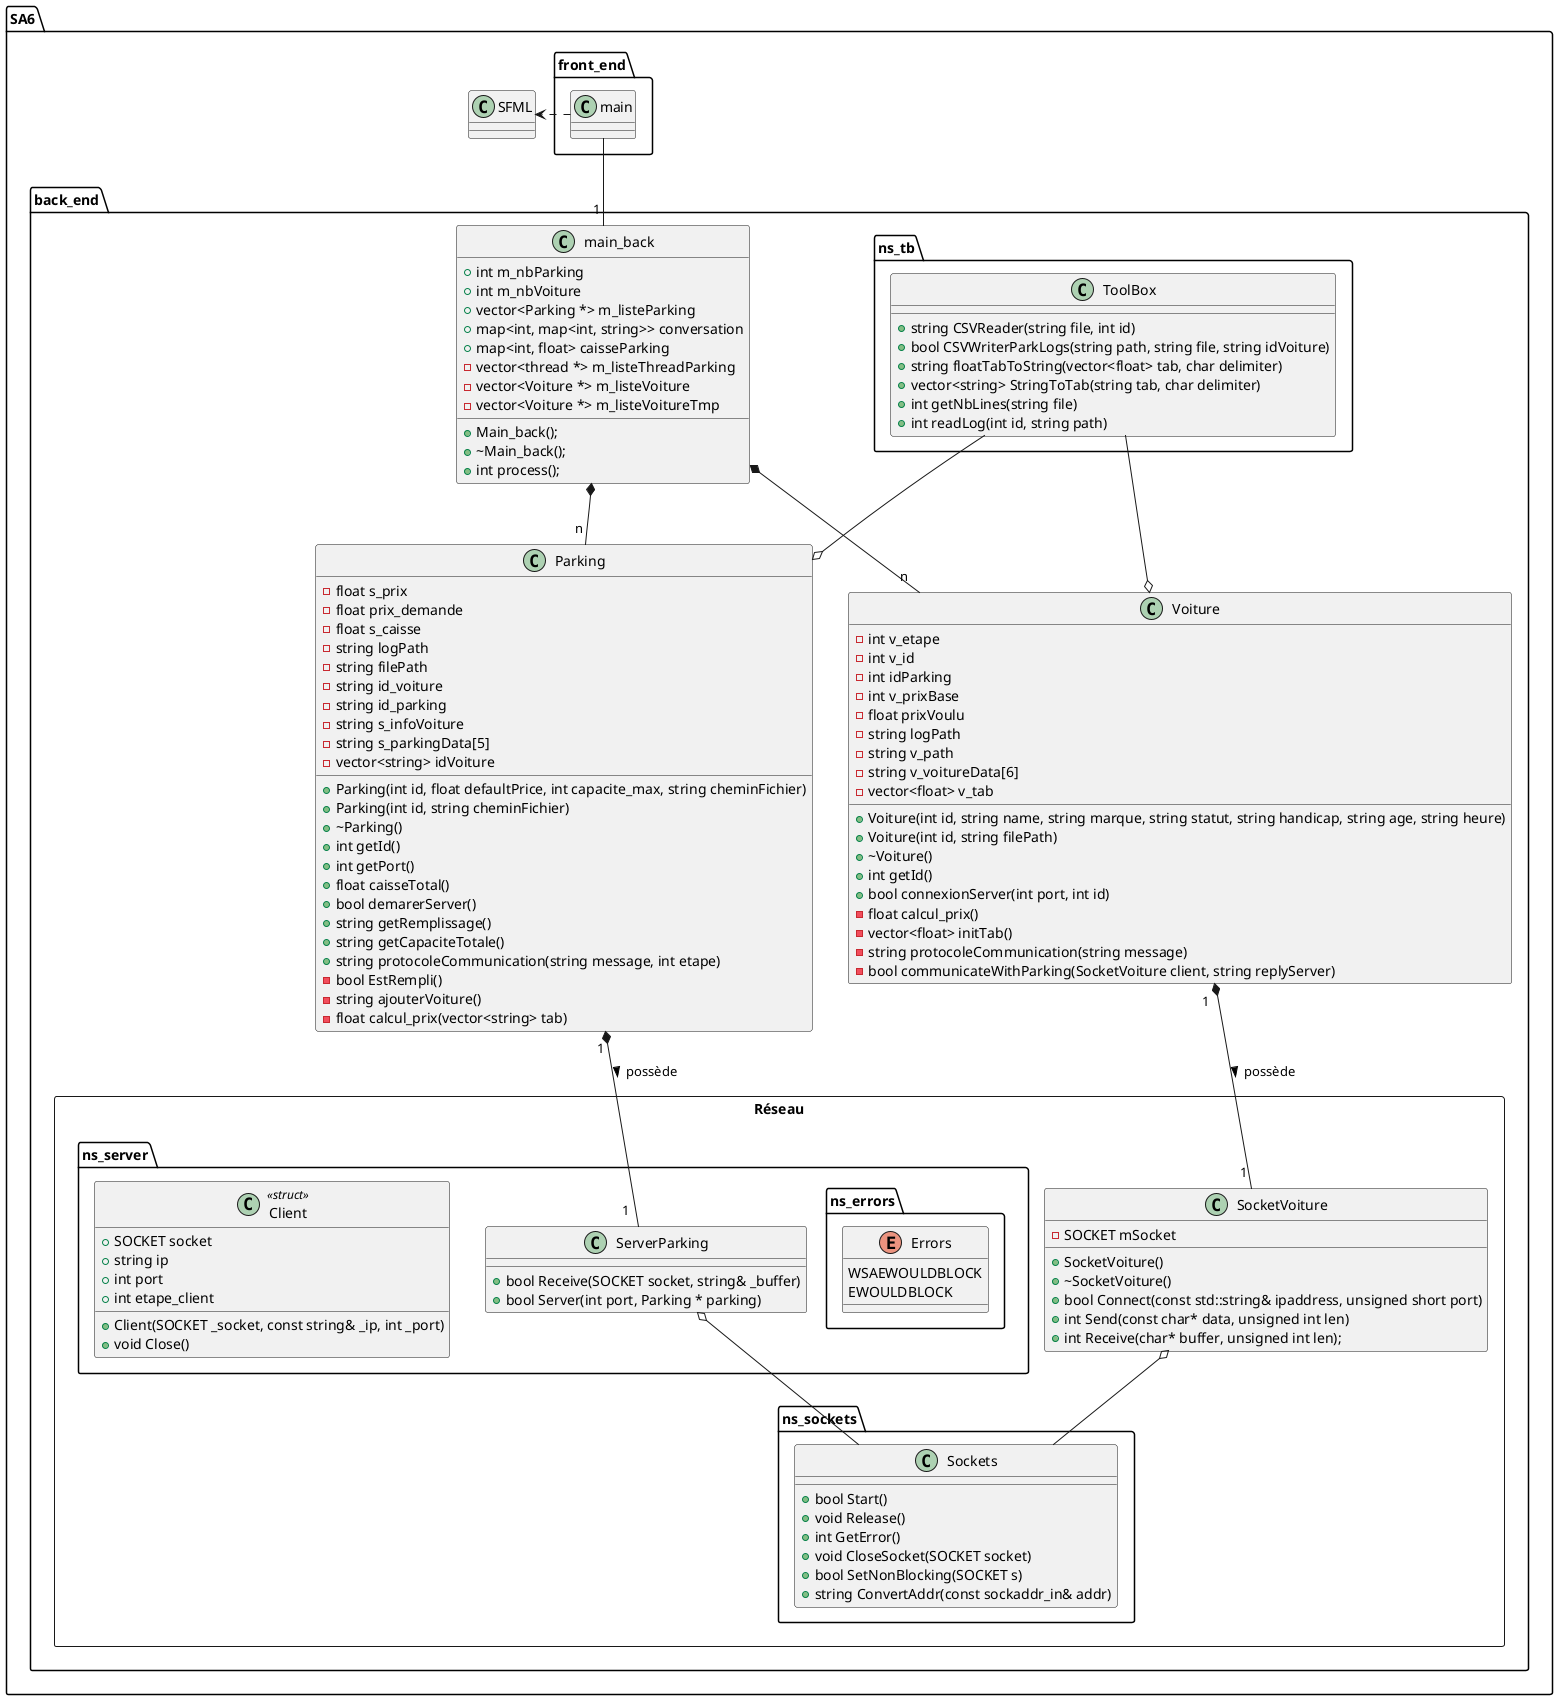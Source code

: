 @startuml SA6_uml

package SA6 {

    package front_end {
        class main {}
    }

    class SFML {}

    package back_end {

        class main_back {
            + int m_nbParking
            + int m_nbVoiture
            + vector<Parking *> m_listeParking
            + map<int, map<int, string>> conversation
            + map<int, float> caisseParking
            - vector<thread *> m_listeThreadParking
            - vector<Voiture *> m_listeVoiture
            - vector<Voiture *> m_listeVoitureTmp

            + Main_back();
            + ~Main_back();
            + int process();
        }

        package ns_tb {
            class ToolBox {
                + string CSVReader(string file, int id)
                + bool CSVWriterParkLogs(string path, string file, string idVoiture)
                + string floatTabToString(vector<float> tab, char delimiter)
                + vector<string> StringToTab(string tab, char delimiter)
                + int getNbLines(string file)
                + int readLog(int id, string path)

            }
        }
        
        class Parking {
            - float s_prix
            - float prix_demande
            - float s_caisse
            - string logPath
            - string filePath
            - string id_voiture
            - string id_parking
            - string s_infoVoiture
            - string s_parkingData[5]
            - vector<string> idVoiture

            + Parking(int id, float defaultPrice, int capacite_max, string cheminFichier)
            + Parking(int id, string cheminFichier)
            + ~Parking()
            + int getId()
            + int getPort()
            + float caisseTotal()
            + bool demarerServer()
            + string getRemplissage()
            + string getCapaciteTotale()
            + string protocoleCommunication(string message, int etape)
            - bool EstRempli()
            - string ajouterVoiture()
            - float calcul_prix(vector<string> tab)
        }

        Class Voiture {
            - int v_etape
            - int v_id
            - int idParking
            - int v_prixBase
            - float prixVoulu
            - string logPath
            - string v_path
            - string v_voitureData[6]
            - vector<float> v_tab

            + Voiture(int id, string name, string marque, string statut, string handicap, string age, string heure)
            + Voiture(int id, string filePath)
            + ~Voiture()
            + int getId()
            + bool connexionServer(int port, int id)
            - float calcul_prix()
            - vector<float> initTab()
            - string protocoleCommunication(string message)
            - bool communicateWithParking(SocketVoiture client, string replyServer)
        }

        package Réseau <<Rectangle>> {

            package ns_server {
                Class ServerParking {
                    + bool Receive(SOCKET socket, string& _buffer)
                    + bool Server(int port, Parking * parking)
                }

                package ns_errors {
                    enum Errors {
                        WSAEWOULDBLOCK
                        EWOULDBLOCK
                    }
                }

                Class Client << struct >> {
                    + SOCKET socket
                    + string ip
                    + int port
                    + int etape_client

                    + Client(SOCKET _socket, const string& _ip, int _port)
                    + void Close()
                }
            }

            Class SocketVoiture {
                - SOCKET mSocket

                + SocketVoiture()
                + ~SocketVoiture()
                + bool Connect(const std::string& ipaddress, unsigned short port)
                + int Send(const char* data, unsigned int len)
                + int Receive(char* buffer, unsigned int len);	
            }

            package ns_sockets{

                Class Sockets {

                    + bool Start()
                    + void Release()
                    + int GetError()
                    + void CloseSocket(SOCKET socket)
                    + bool SetNonBlocking(SOCKET s)
                    + string ConvertAddr(const sockaddr_in& addr)    
                }
            }
        }
    }
}

main .right.> SFML
main -down-  "1 " main_back

main_back *-- "n" Voiture
main_back *-- "n " Parking

ToolBox --o Voiture
ToolBox --o Parking

Parking "1 " *-- "1  " ServerParking : > possède
Voiture "1  " *-- "1 " SocketVoiture : possède >

SocketVoiture o-- Sockets
ServerParking o-- Sockets


@enduml